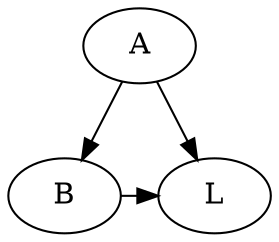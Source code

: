 // The Round Table
digraph {
	A [label=A]
	B [label=B]
	L [label=L]
	A -> B
	A -> L
	B -> L [constraint=false]
}
